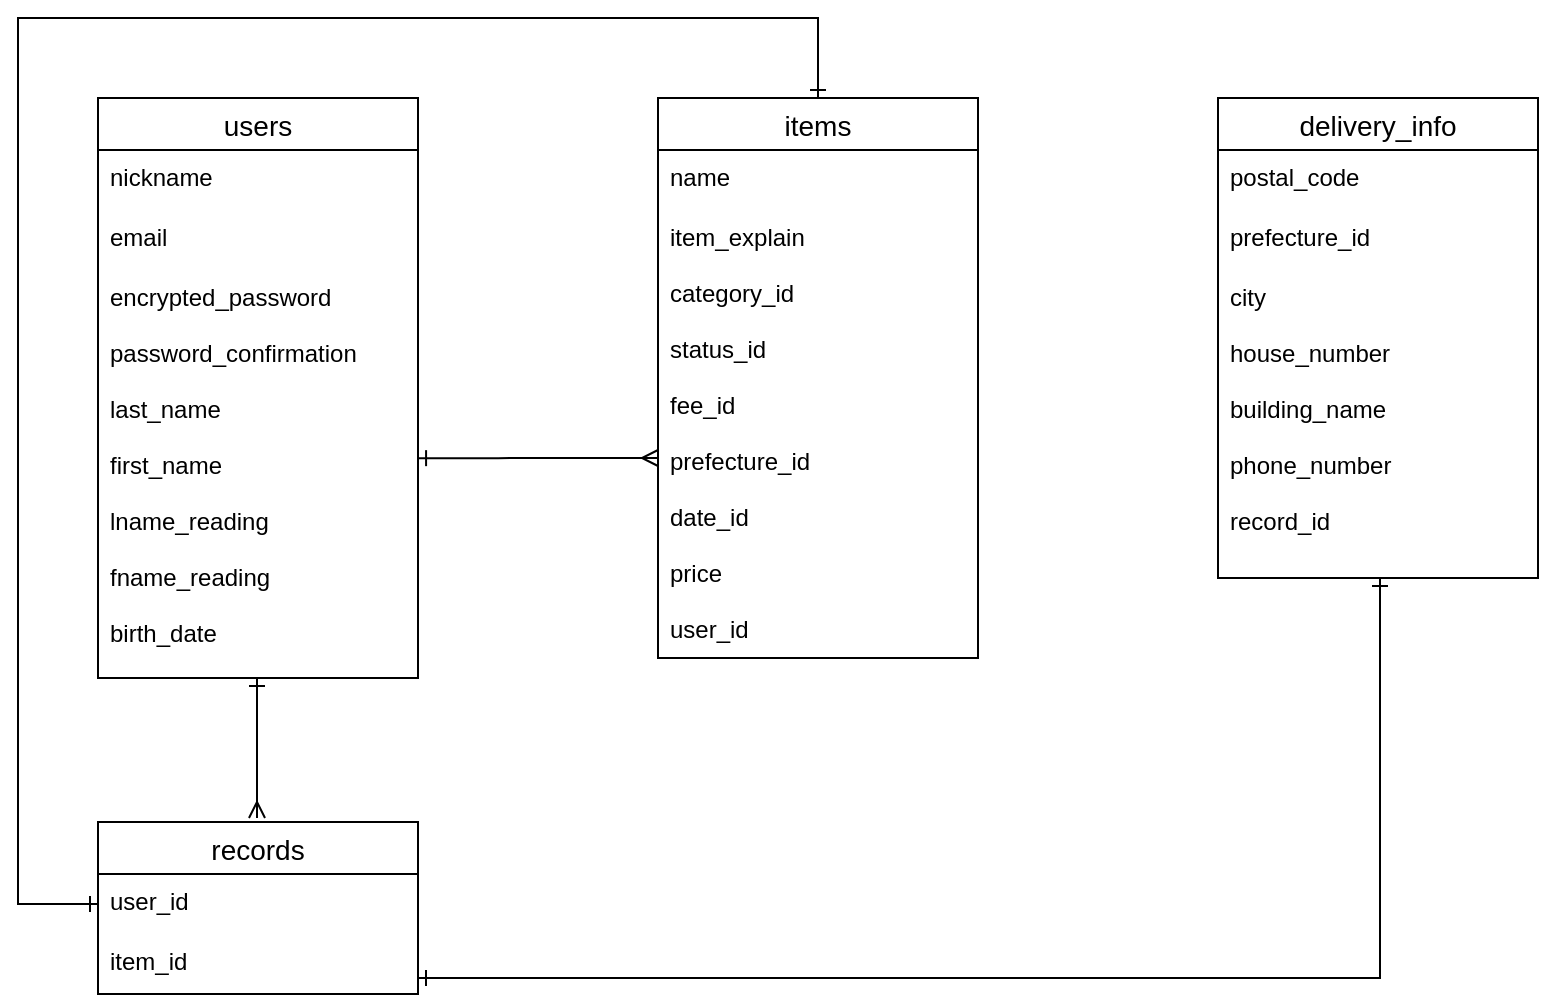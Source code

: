 <mxfile>
    <diagram id="fXS3xh05z_Q82WIkLpFs" name="ページ1">
        <mxGraphModel dx="643" dy="564" grid="1" gridSize="10" guides="1" tooltips="1" connect="1" arrows="1" fold="1" page="1" pageScale="1" pageWidth="1169" pageHeight="827" math="0" shadow="0">
            <root>
                <mxCell id="0"/>
                <mxCell id="1" parent="0"/>
                <mxCell id="18" value="delivery_info" style="swimlane;fontStyle=0;childLayout=stackLayout;horizontal=1;startSize=26;horizontalStack=0;resizeParent=1;resizeParentMax=0;resizeLast=0;collapsible=1;marginBottom=0;align=center;fontSize=14;" parent="1" vertex="1">
                    <mxGeometry x="720" y="240" width="160" height="240" as="geometry"/>
                </mxCell>
                <mxCell id="19" value="postal_code" style="text;strokeColor=none;fillColor=none;spacingLeft=4;spacingRight=4;overflow=hidden;rotatable=0;points=[[0,0.5],[1,0.5]];portConstraint=eastwest;fontSize=12;" parent="18" vertex="1">
                    <mxGeometry y="26" width="160" height="30" as="geometry"/>
                </mxCell>
                <mxCell id="20" value="prefecture_id" style="text;strokeColor=none;fillColor=none;spacingLeft=4;spacingRight=4;overflow=hidden;rotatable=0;points=[[0,0.5],[1,0.5]];portConstraint=eastwest;fontSize=12;" parent="18" vertex="1">
                    <mxGeometry y="56" width="160" height="30" as="geometry"/>
                </mxCell>
                <mxCell id="21" value="city&#10;&#10;house_number&#10;&#10;building_name&#10;&#10;phone_number&#10;&#10;record_id" style="text;strokeColor=none;fillColor=none;spacingLeft=4;spacingRight=4;overflow=hidden;rotatable=0;points=[[0,0.5],[1,0.5]];portConstraint=eastwest;fontSize=12;" parent="18" vertex="1">
                    <mxGeometry y="86" width="160" height="154" as="geometry"/>
                </mxCell>
                <mxCell id="26" value="users" style="swimlane;fontStyle=0;childLayout=stackLayout;horizontal=1;startSize=26;horizontalStack=0;resizeParent=1;resizeParentMax=0;resizeLast=0;collapsible=1;marginBottom=0;align=center;fontSize=14;" parent="1" vertex="1">
                    <mxGeometry x="160" y="240" width="160" height="290" as="geometry"/>
                </mxCell>
                <mxCell id="27" value="nickname" style="text;strokeColor=none;fillColor=none;spacingLeft=4;spacingRight=4;overflow=hidden;rotatable=0;points=[[0,0.5],[1,0.5]];portConstraint=eastwest;fontSize=12;" parent="26" vertex="1">
                    <mxGeometry y="26" width="160" height="30" as="geometry"/>
                </mxCell>
                <mxCell id="28" value="email" style="text;strokeColor=none;fillColor=none;spacingLeft=4;spacingRight=4;overflow=hidden;rotatable=0;points=[[0,0.5],[1,0.5]];portConstraint=eastwest;fontSize=12;" parent="26" vertex="1">
                    <mxGeometry y="56" width="160" height="30" as="geometry"/>
                </mxCell>
                <mxCell id="29" value="encrypted_password&#10;&#10;password_confirmation&#10;&#10;last_name&#10;&#10;first_name&#10;&#10;lname_reading&#10;&#10;fname_reading&#10;&#10; birth_date&#10;" style="text;strokeColor=none;fillColor=none;spacingLeft=4;spacingRight=4;overflow=hidden;rotatable=0;points=[[0,0.5],[1,0.5]];portConstraint=eastwest;fontSize=12;" parent="26" vertex="1">
                    <mxGeometry y="86" width="160" height="204" as="geometry"/>
                </mxCell>
                <mxCell id="30" value="items" style="swimlane;fontStyle=0;childLayout=stackLayout;horizontal=1;startSize=26;horizontalStack=0;resizeParent=1;resizeParentMax=0;resizeLast=0;collapsible=1;marginBottom=0;align=center;fontSize=14;" parent="1" vertex="1">
                    <mxGeometry x="440" y="240" width="160" height="280" as="geometry"/>
                </mxCell>
                <mxCell id="32" value="name" style="text;strokeColor=none;fillColor=none;spacingLeft=4;spacingRight=4;overflow=hidden;rotatable=0;points=[[0,0.5],[1,0.5]];portConstraint=eastwest;fontSize=12;" parent="30" vertex="1">
                    <mxGeometry y="26" width="160" height="30" as="geometry"/>
                </mxCell>
                <mxCell id="33" value="item_explain&#10;&#10;category_id&#10;&#10;status_id&#10;&#10;fee_id&#10;&#10;prefecture_id&#10;&#10;date_id&#10;&#10;price&#10;&#10;user_id" style="text;strokeColor=none;fillColor=none;spacingLeft=4;spacingRight=4;overflow=hidden;rotatable=0;points=[[0,0.5],[1,0.5]];portConstraint=eastwest;fontSize=12;" parent="30" vertex="1">
                    <mxGeometry y="56" width="160" height="224" as="geometry"/>
                </mxCell>
                <mxCell id="52" value="" style="edgeStyle=entityRelationEdgeStyle;fontSize=12;html=1;endArrow=ERmany;startArrow=ERone;exitX=0.994;exitY=0.42;exitDx=0;exitDy=0;exitPerimeter=0;endFill=0;startFill=0;" parent="1" edge="1">
                    <mxGeometry width="100" height="100" relative="1" as="geometry">
                        <mxPoint x="320.04" y="420.08" as="sourcePoint"/>
                        <mxPoint x="440" y="420" as="targetPoint"/>
                    </mxGeometry>
                </mxCell>
                <mxCell id="54" value="" style="endArrow=ERone;html=1;rounded=0;endFill=0;startArrow=ERone;startFill=0;exitX=0;exitY=0.5;exitDx=0;exitDy=0;" parent="1" target="30" edge="1" source="24">
                    <mxGeometry relative="1" as="geometry">
                        <mxPoint x="120" y="650" as="sourcePoint"/>
                        <mxPoint x="810" y="200" as="targetPoint"/>
                        <Array as="points">
                            <mxPoint x="120" y="643"/>
                            <mxPoint x="120" y="200"/>
                            <mxPoint x="520" y="200"/>
                        </Array>
                    </mxGeometry>
                </mxCell>
                <mxCell id="22" value="records" style="swimlane;fontStyle=0;childLayout=stackLayout;horizontal=1;startSize=26;horizontalStack=0;resizeParent=1;resizeParentMax=0;resizeLast=0;collapsible=1;marginBottom=0;align=center;fontSize=14;" parent="1" vertex="1">
                    <mxGeometry x="160" y="602" width="160" height="86" as="geometry"/>
                </mxCell>
                <mxCell id="24" value="user_id" style="text;strokeColor=none;fillColor=none;spacingLeft=4;spacingRight=4;overflow=hidden;rotatable=0;points=[[0,0.5],[1,0.5]];portConstraint=eastwest;fontSize=12;" parent="22" vertex="1">
                    <mxGeometry y="26" width="160" height="30" as="geometry"/>
                </mxCell>
                <mxCell id="25" value="item_id" style="text;strokeColor=none;fillColor=none;spacingLeft=4;spacingRight=4;overflow=hidden;rotatable=0;points=[[0,0.5],[1,0.5]];portConstraint=eastwest;fontSize=12;" parent="22" vertex="1">
                    <mxGeometry y="56" width="160" height="30" as="geometry"/>
                </mxCell>
                <mxCell id="68" value="" style="endArrow=ERone;html=1;rounded=0;endFill=0;startArrow=ERmany;startFill=0;" parent="1" edge="1">
                    <mxGeometry relative="1" as="geometry">
                        <mxPoint x="239.5" y="600" as="sourcePoint"/>
                        <mxPoint x="239.5" y="530" as="targetPoint"/>
                    </mxGeometry>
                </mxCell>
                <mxCell id="83" value="" style="endArrow=ERone;html=1;rounded=0;endFill=0;startArrow=ERone;startFill=0;" edge="1" parent="1">
                    <mxGeometry relative="1" as="geometry">
                        <mxPoint x="320" y="680" as="sourcePoint"/>
                        <mxPoint x="801" y="480" as="targetPoint"/>
                        <Array as="points">
                            <mxPoint x="801" y="680"/>
                            <mxPoint x="801" y="650"/>
                        </Array>
                    </mxGeometry>
                </mxCell>
            </root>
        </mxGraphModel>
    </diagram>
</mxfile>